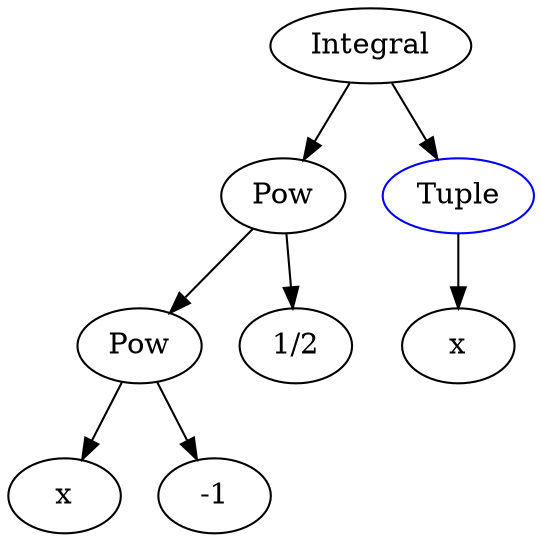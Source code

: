 digraph{

# Graph style
"ordering"="out"
"rankdir"="TD"

#########
# Nodes #
#########

"Integral(Pow(Pow(Symbol(x), NegativeOne()), Half()), Tuple(Symbol(x)))_()" ["color"="black", "label"="Integral", "shape"="ellipse"];
"Pow(Pow(Symbol(x), NegativeOne()), Half())_(0,)" ["color"="black", "label"="Pow", "shape"="ellipse"];
"Pow(Symbol(x), NegativeOne())_(0, 0)" ["color"="black", "label"="Pow", "shape"="ellipse"];
"Symbol(x)_(0, 0, 0)" ["color"="black", "label"="x", "shape"="ellipse"];
"NegativeOne()_(0, 0, 1)" ["color"="black", "label"="-1", "shape"="ellipse"];
"Half()_(0, 1)" ["color"="black", "label"="1/2", "shape"="ellipse"];
"Tuple(Symbol(x))_(1,)" ["color"="blue", "label"="Tuple", "shape"="ellipse"];
"Symbol(x)_(1, 0)" ["color"="black", "label"="x", "shape"="ellipse"];

#########
# Edges #
#########

"Integral(Pow(Pow(Symbol(x), NegativeOne()), Half()), Tuple(Symbol(x)))_()" -> "Pow(Pow(Symbol(x), NegativeOne()), Half())_(0,)";
"Integral(Pow(Pow(Symbol(x), NegativeOne()), Half()), Tuple(Symbol(x)))_()" -> "Tuple(Symbol(x))_(1,)";
"Pow(Pow(Symbol(x), NegativeOne()), Half())_(0,)" -> "Pow(Symbol(x), NegativeOne())_(0, 0)";
"Pow(Pow(Symbol(x), NegativeOne()), Half())_(0,)" -> "Half()_(0, 1)";
"Pow(Symbol(x), NegativeOne())_(0, 0)" -> "Symbol(x)_(0, 0, 0)";
"Pow(Symbol(x), NegativeOne())_(0, 0)" -> "NegativeOne()_(0, 0, 1)";
"Tuple(Symbol(x))_(1,)" -> "Symbol(x)_(1, 0)";
}
